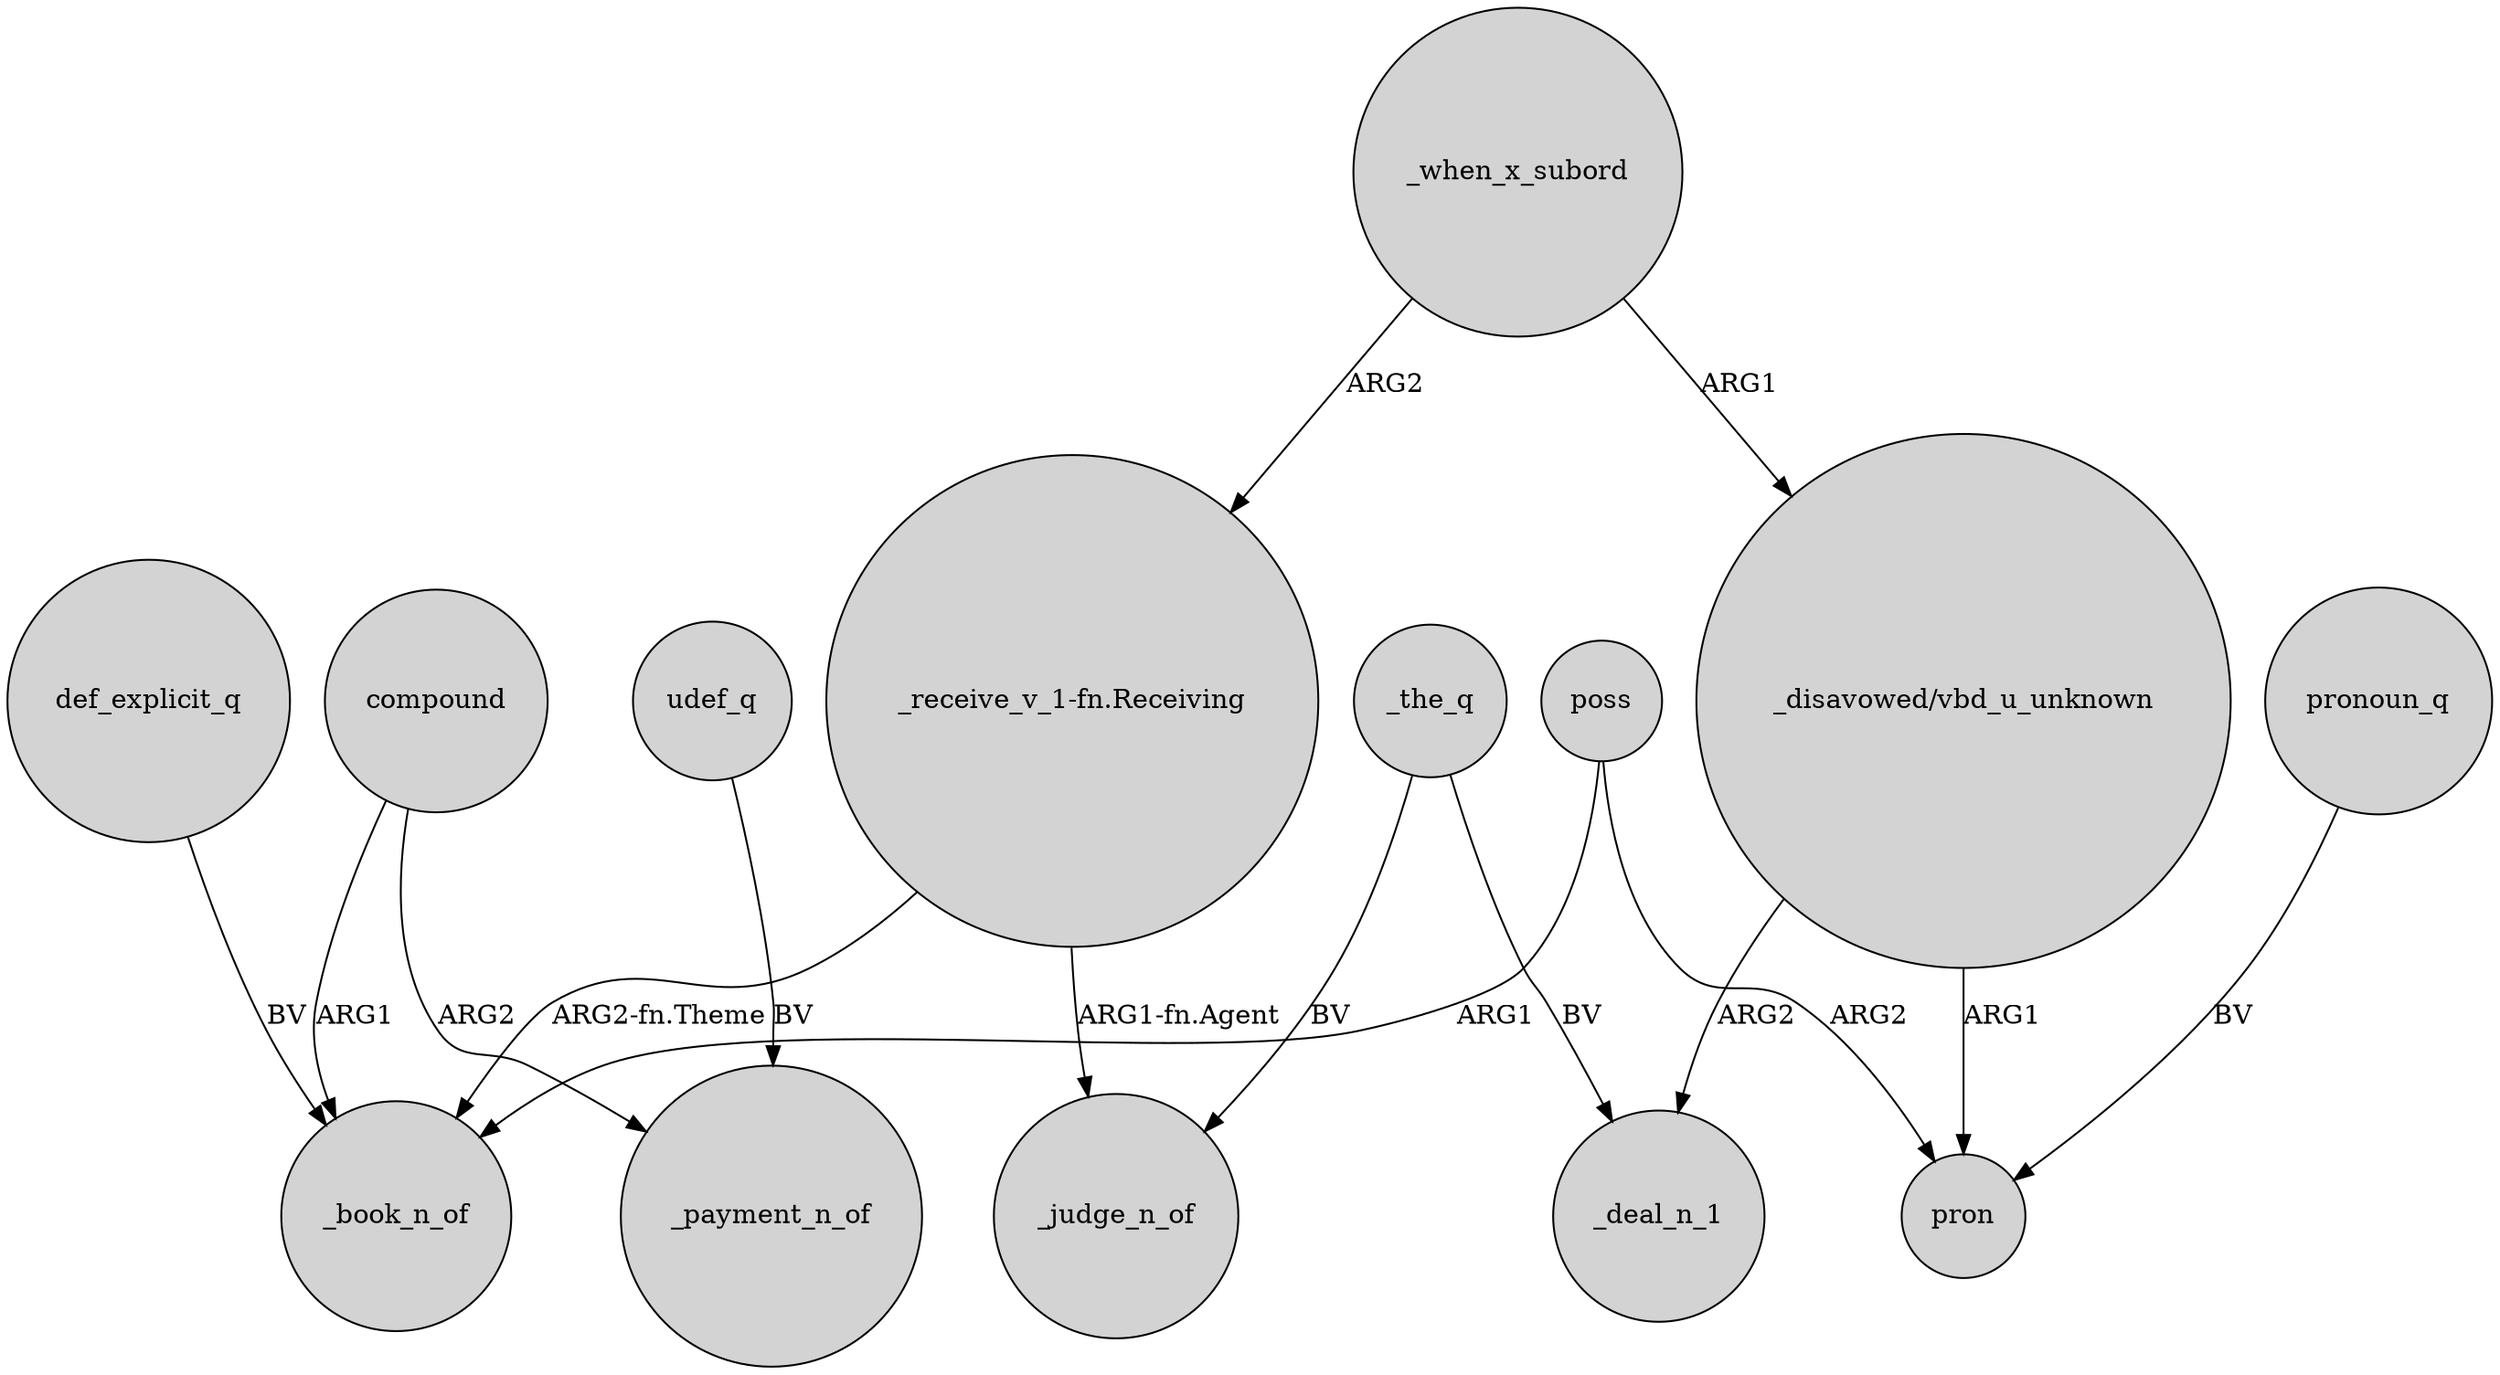 digraph {
	node [shape=circle style=filled]
	"_receive_v_1-fn.Receiving" -> _book_n_of [label="ARG2-fn.Theme"]
	"_disavowed/vbd_u_unknown" -> pron [label=ARG1]
	"_receive_v_1-fn.Receiving" -> _judge_n_of [label="ARG1-fn.Agent"]
	_the_q -> _deal_n_1 [label=BV]
	"_disavowed/vbd_u_unknown" -> _deal_n_1 [label=ARG2]
	def_explicit_q -> _book_n_of [label=BV]
	poss -> _book_n_of [label=ARG1]
	_when_x_subord -> "_receive_v_1-fn.Receiving" [label=ARG2]
	_the_q -> _judge_n_of [label=BV]
	_when_x_subord -> "_disavowed/vbd_u_unknown" [label=ARG1]
	poss -> pron [label=ARG2]
	udef_q -> _payment_n_of [label=BV]
	compound -> _payment_n_of [label=ARG2]
	compound -> _book_n_of [label=ARG1]
	pronoun_q -> pron [label=BV]
}
